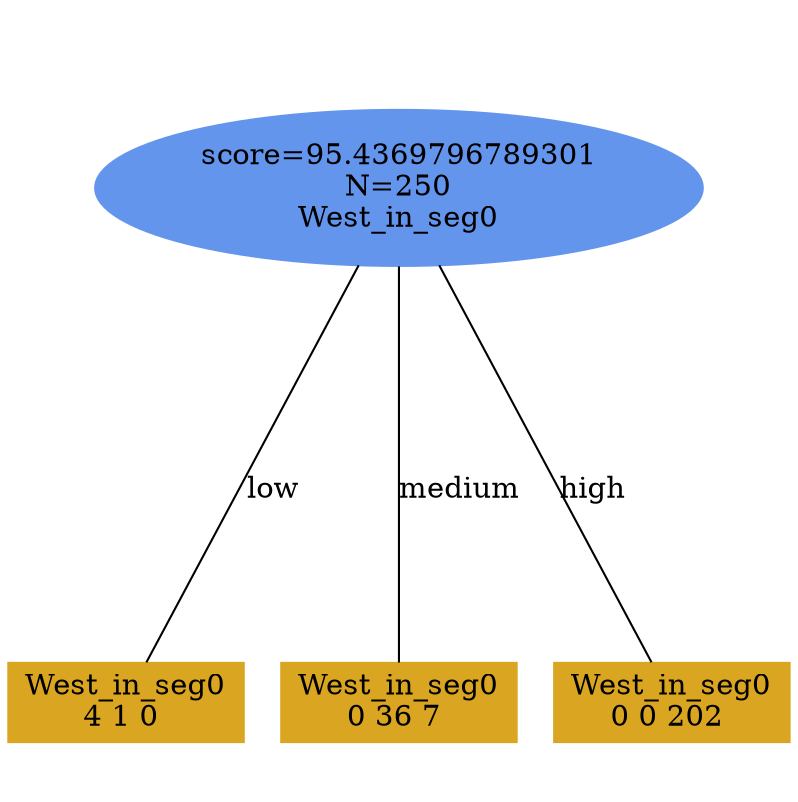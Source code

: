digraph "DD" {
size = "7.5,10"
ratio=1.0;
center = true;
edge [dir = none];
{ rank = same; node [shape=ellipse, style=filled, color=cornflowerblue];"5494" [label="score=95.4369796789301\nN=250\nWest_in_seg0"];}
{ rank = same; node [shape=box, style=filled, color=goldenrod];"5495" [label="West_in_seg0\n4 1 0 "];}
{ rank = same; node [shape=box, style=filled, color=goldenrod];"5496" [label="West_in_seg0\n0 36 7 "];}
{ rank = same; node [shape=box, style=filled, color=goldenrod];"5497" [label="West_in_seg0\n0 0 202 "];}
"5494" -> "5495" [label = "low"];
"5494" -> "5496" [label = "medium"];
"5494" -> "5497" [label = "high"];

}